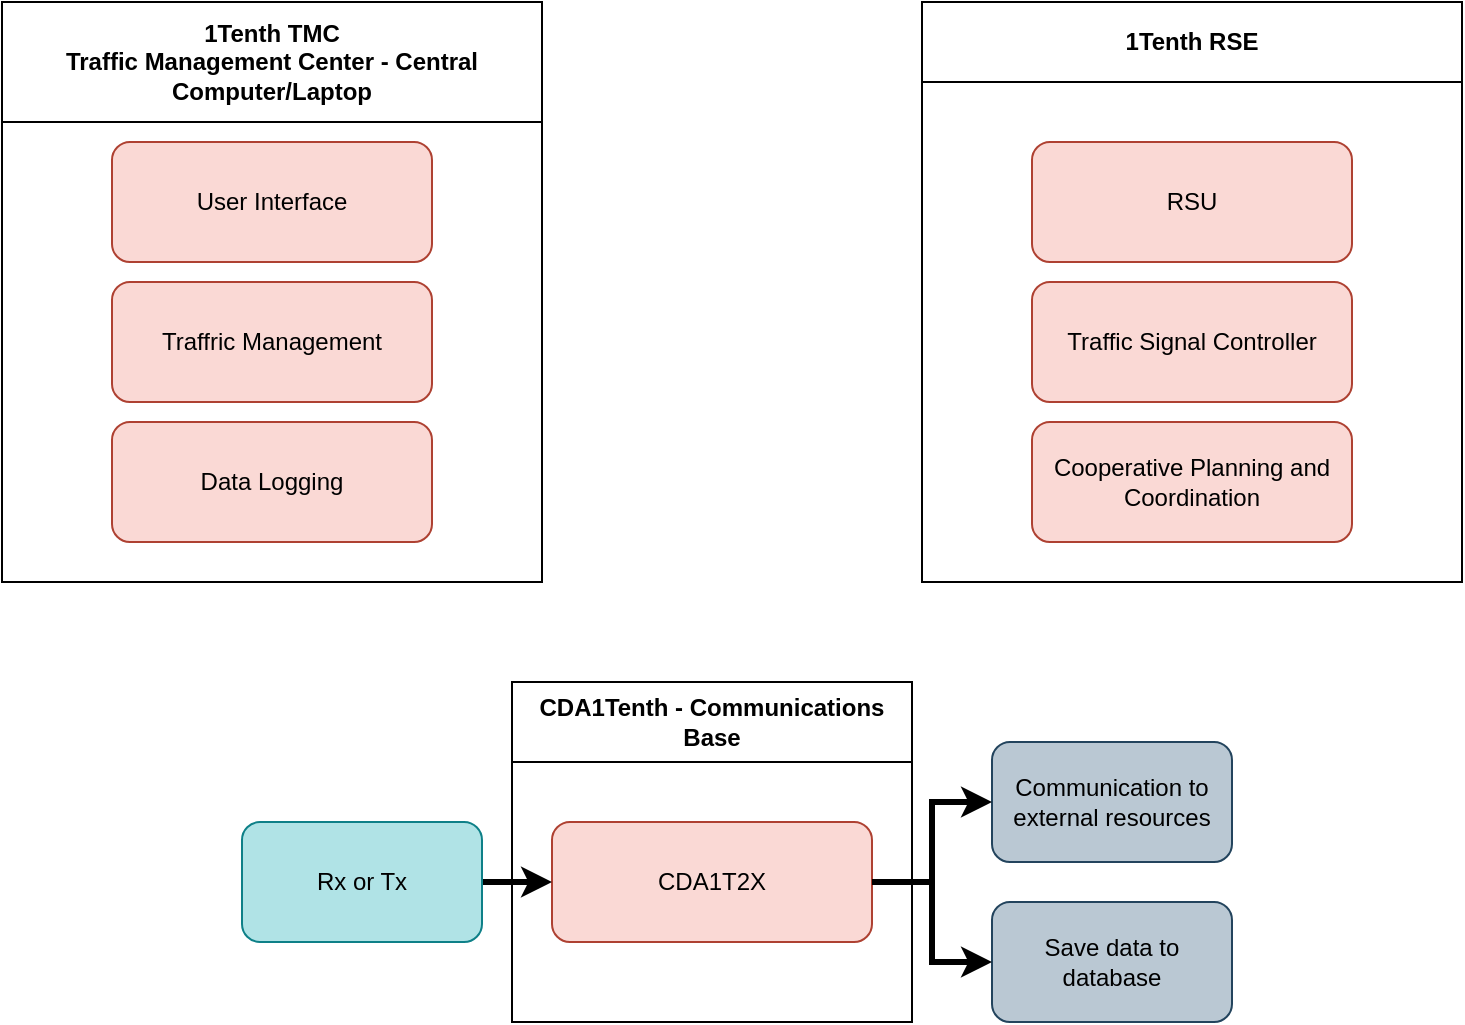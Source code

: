 <mxfile version="24.2.5" type="device">
  <diagram name="Page-1" id="h4wWa5cm9N_Iq8MhzJ_Z">
    <mxGraphModel dx="989" dy="672" grid="1" gridSize="10" guides="1" tooltips="1" connect="1" arrows="1" fold="1" page="1" pageScale="1" pageWidth="850" pageHeight="1100" math="0" shadow="0">
      <root>
        <mxCell id="0" />
        <mxCell id="1" parent="0" />
        <mxCell id="0VLNQ1V34QmdretTgESU-2" value="CDA1Tenth - Communications Base" style="swimlane;whiteSpace=wrap;html=1;startSize=40;" vertex="1" parent="1">
          <mxGeometry x="315" y="380" width="200" height="170" as="geometry" />
        </mxCell>
        <mxCell id="0VLNQ1V34QmdretTgESU-1" value="CDA1T2X" style="rounded=1;whiteSpace=wrap;html=1;fillColor=#fad9d5;strokeColor=#ae4132;" vertex="1" parent="0VLNQ1V34QmdretTgESU-2">
          <mxGeometry x="20" y="70" width="160" height="60" as="geometry" />
        </mxCell>
        <mxCell id="0VLNQ1V34QmdretTgESU-5" value="" style="edgeStyle=orthogonalEdgeStyle;rounded=0;orthogonalLoop=1;jettySize=auto;html=1;strokeWidth=3;" edge="1" parent="1" source="0VLNQ1V34QmdretTgESU-4" target="0VLNQ1V34QmdretTgESU-1">
          <mxGeometry relative="1" as="geometry" />
        </mxCell>
        <mxCell id="0VLNQ1V34QmdretTgESU-4" value="Rx or Tx" style="rounded=1;whiteSpace=wrap;html=1;fillColor=#b0e3e6;strokeColor=#0e8088;" vertex="1" parent="1">
          <mxGeometry x="180" y="450" width="120" height="60" as="geometry" />
        </mxCell>
        <mxCell id="0VLNQ1V34QmdretTgESU-6" value="Communication to external resources" style="rounded=1;whiteSpace=wrap;html=1;fillColor=#bac8d3;strokeColor=#23445d;" vertex="1" parent="1">
          <mxGeometry x="555" y="410" width="120" height="60" as="geometry" />
        </mxCell>
        <mxCell id="0VLNQ1V34QmdretTgESU-7" style="edgeStyle=orthogonalEdgeStyle;rounded=0;orthogonalLoop=1;jettySize=auto;html=1;exitX=1;exitY=0.5;exitDx=0;exitDy=0;entryX=0;entryY=0.5;entryDx=0;entryDy=0;strokeWidth=3;" edge="1" parent="1" source="0VLNQ1V34QmdretTgESU-1" target="0VLNQ1V34QmdretTgESU-6">
          <mxGeometry relative="1" as="geometry" />
        </mxCell>
        <mxCell id="0VLNQ1V34QmdretTgESU-8" value="Save data to database" style="rounded=1;whiteSpace=wrap;html=1;fillColor=#bac8d3;strokeColor=#23445d;" vertex="1" parent="1">
          <mxGeometry x="555" y="490" width="120" height="60" as="geometry" />
        </mxCell>
        <mxCell id="0VLNQ1V34QmdretTgESU-9" style="edgeStyle=orthogonalEdgeStyle;rounded=0;orthogonalLoop=1;jettySize=auto;html=1;exitX=1;exitY=0.5;exitDx=0;exitDy=0;entryX=0;entryY=0.5;entryDx=0;entryDy=0;strokeWidth=3;" edge="1" parent="1" source="0VLNQ1V34QmdretTgESU-1" target="0VLNQ1V34QmdretTgESU-8">
          <mxGeometry relative="1" as="geometry" />
        </mxCell>
        <mxCell id="0VLNQ1V34QmdretTgESU-14" value="1Tenth TMC&lt;div&gt;Traffic Management Center - Central Computer/Laptop&lt;/div&gt;" style="swimlane;whiteSpace=wrap;html=1;startSize=60;" vertex="1" parent="1">
          <mxGeometry x="60" y="40" width="270" height="290" as="geometry" />
        </mxCell>
        <mxCell id="0VLNQ1V34QmdretTgESU-16" value="User Interface" style="rounded=1;whiteSpace=wrap;html=1;fillColor=#fad9d5;strokeColor=#ae4132;" vertex="1" parent="0VLNQ1V34QmdretTgESU-14">
          <mxGeometry x="55" y="70" width="160" height="60" as="geometry" />
        </mxCell>
        <mxCell id="0VLNQ1V34QmdretTgESU-17" value="Traffric Management" style="rounded=1;whiteSpace=wrap;html=1;fillColor=#fad9d5;strokeColor=#ae4132;" vertex="1" parent="0VLNQ1V34QmdretTgESU-14">
          <mxGeometry x="55" y="140" width="160" height="60" as="geometry" />
        </mxCell>
        <mxCell id="0VLNQ1V34QmdretTgESU-20" value="Data Logging" style="rounded=1;whiteSpace=wrap;html=1;fillColor=#fad9d5;strokeColor=#ae4132;" vertex="1" parent="0VLNQ1V34QmdretTgESU-14">
          <mxGeometry x="55" y="210" width="160" height="60" as="geometry" />
        </mxCell>
        <mxCell id="0VLNQ1V34QmdretTgESU-15" value="1Tenth RSE" style="swimlane;whiteSpace=wrap;html=1;startSize=40;" vertex="1" parent="1">
          <mxGeometry x="520" y="40" width="270" height="290" as="geometry" />
        </mxCell>
        <mxCell id="0VLNQ1V34QmdretTgESU-18" value="RSU&lt;span style=&quot;color: rgba(0, 0, 0, 0); font-family: monospace; font-size: 0px; text-align: start; text-wrap: nowrap;&quot;&gt;%3CmxGraphModel%3E%3Croot%3E%3CmxCell%20id%3D%220%22%2F%3E%3CmxCell%20id%3D%221%22%20parent%3D%220%22%2F%3E%3CmxCell%20id%3D%222%22%20value%3D%22User%20Interface%22%20style%3D%22rounded%3D1%3BwhiteSpace%3Dwrap%3Bhtml%3D1%3BfillColor%3D%23fad9d5%3BstrokeColor%3D%23ae4132%3B%22%20vertex%3D%221%22%20parent%3D%221%22%3E%3CmxGeometry%20x%3D%22115%22%20y%3D%22110%22%20width%3D%22160%22%20height%3D%2260%22%20as%3D%22geometry%22%2F%3E%3C%2FmxCell%3E%3C%2Froot%3E%3C%2FmxGraphModel%3E&lt;/span&gt;" style="rounded=1;whiteSpace=wrap;html=1;fillColor=#fad9d5;strokeColor=#ae4132;" vertex="1" parent="0VLNQ1V34QmdretTgESU-15">
          <mxGeometry x="55" y="70" width="160" height="60" as="geometry" />
        </mxCell>
        <mxCell id="0VLNQ1V34QmdretTgESU-19" value="Traffic Signal Controller" style="rounded=1;whiteSpace=wrap;html=1;fillColor=#fad9d5;strokeColor=#ae4132;" vertex="1" parent="0VLNQ1V34QmdretTgESU-15">
          <mxGeometry x="55" y="140" width="160" height="60" as="geometry" />
        </mxCell>
        <mxCell id="0VLNQ1V34QmdretTgESU-21" value="Cooperative Planning and Coordination" style="rounded=1;whiteSpace=wrap;html=1;fillColor=#fad9d5;strokeColor=#ae4132;" vertex="1" parent="0VLNQ1V34QmdretTgESU-15">
          <mxGeometry x="55" y="210" width="160" height="60" as="geometry" />
        </mxCell>
      </root>
    </mxGraphModel>
  </diagram>
</mxfile>

